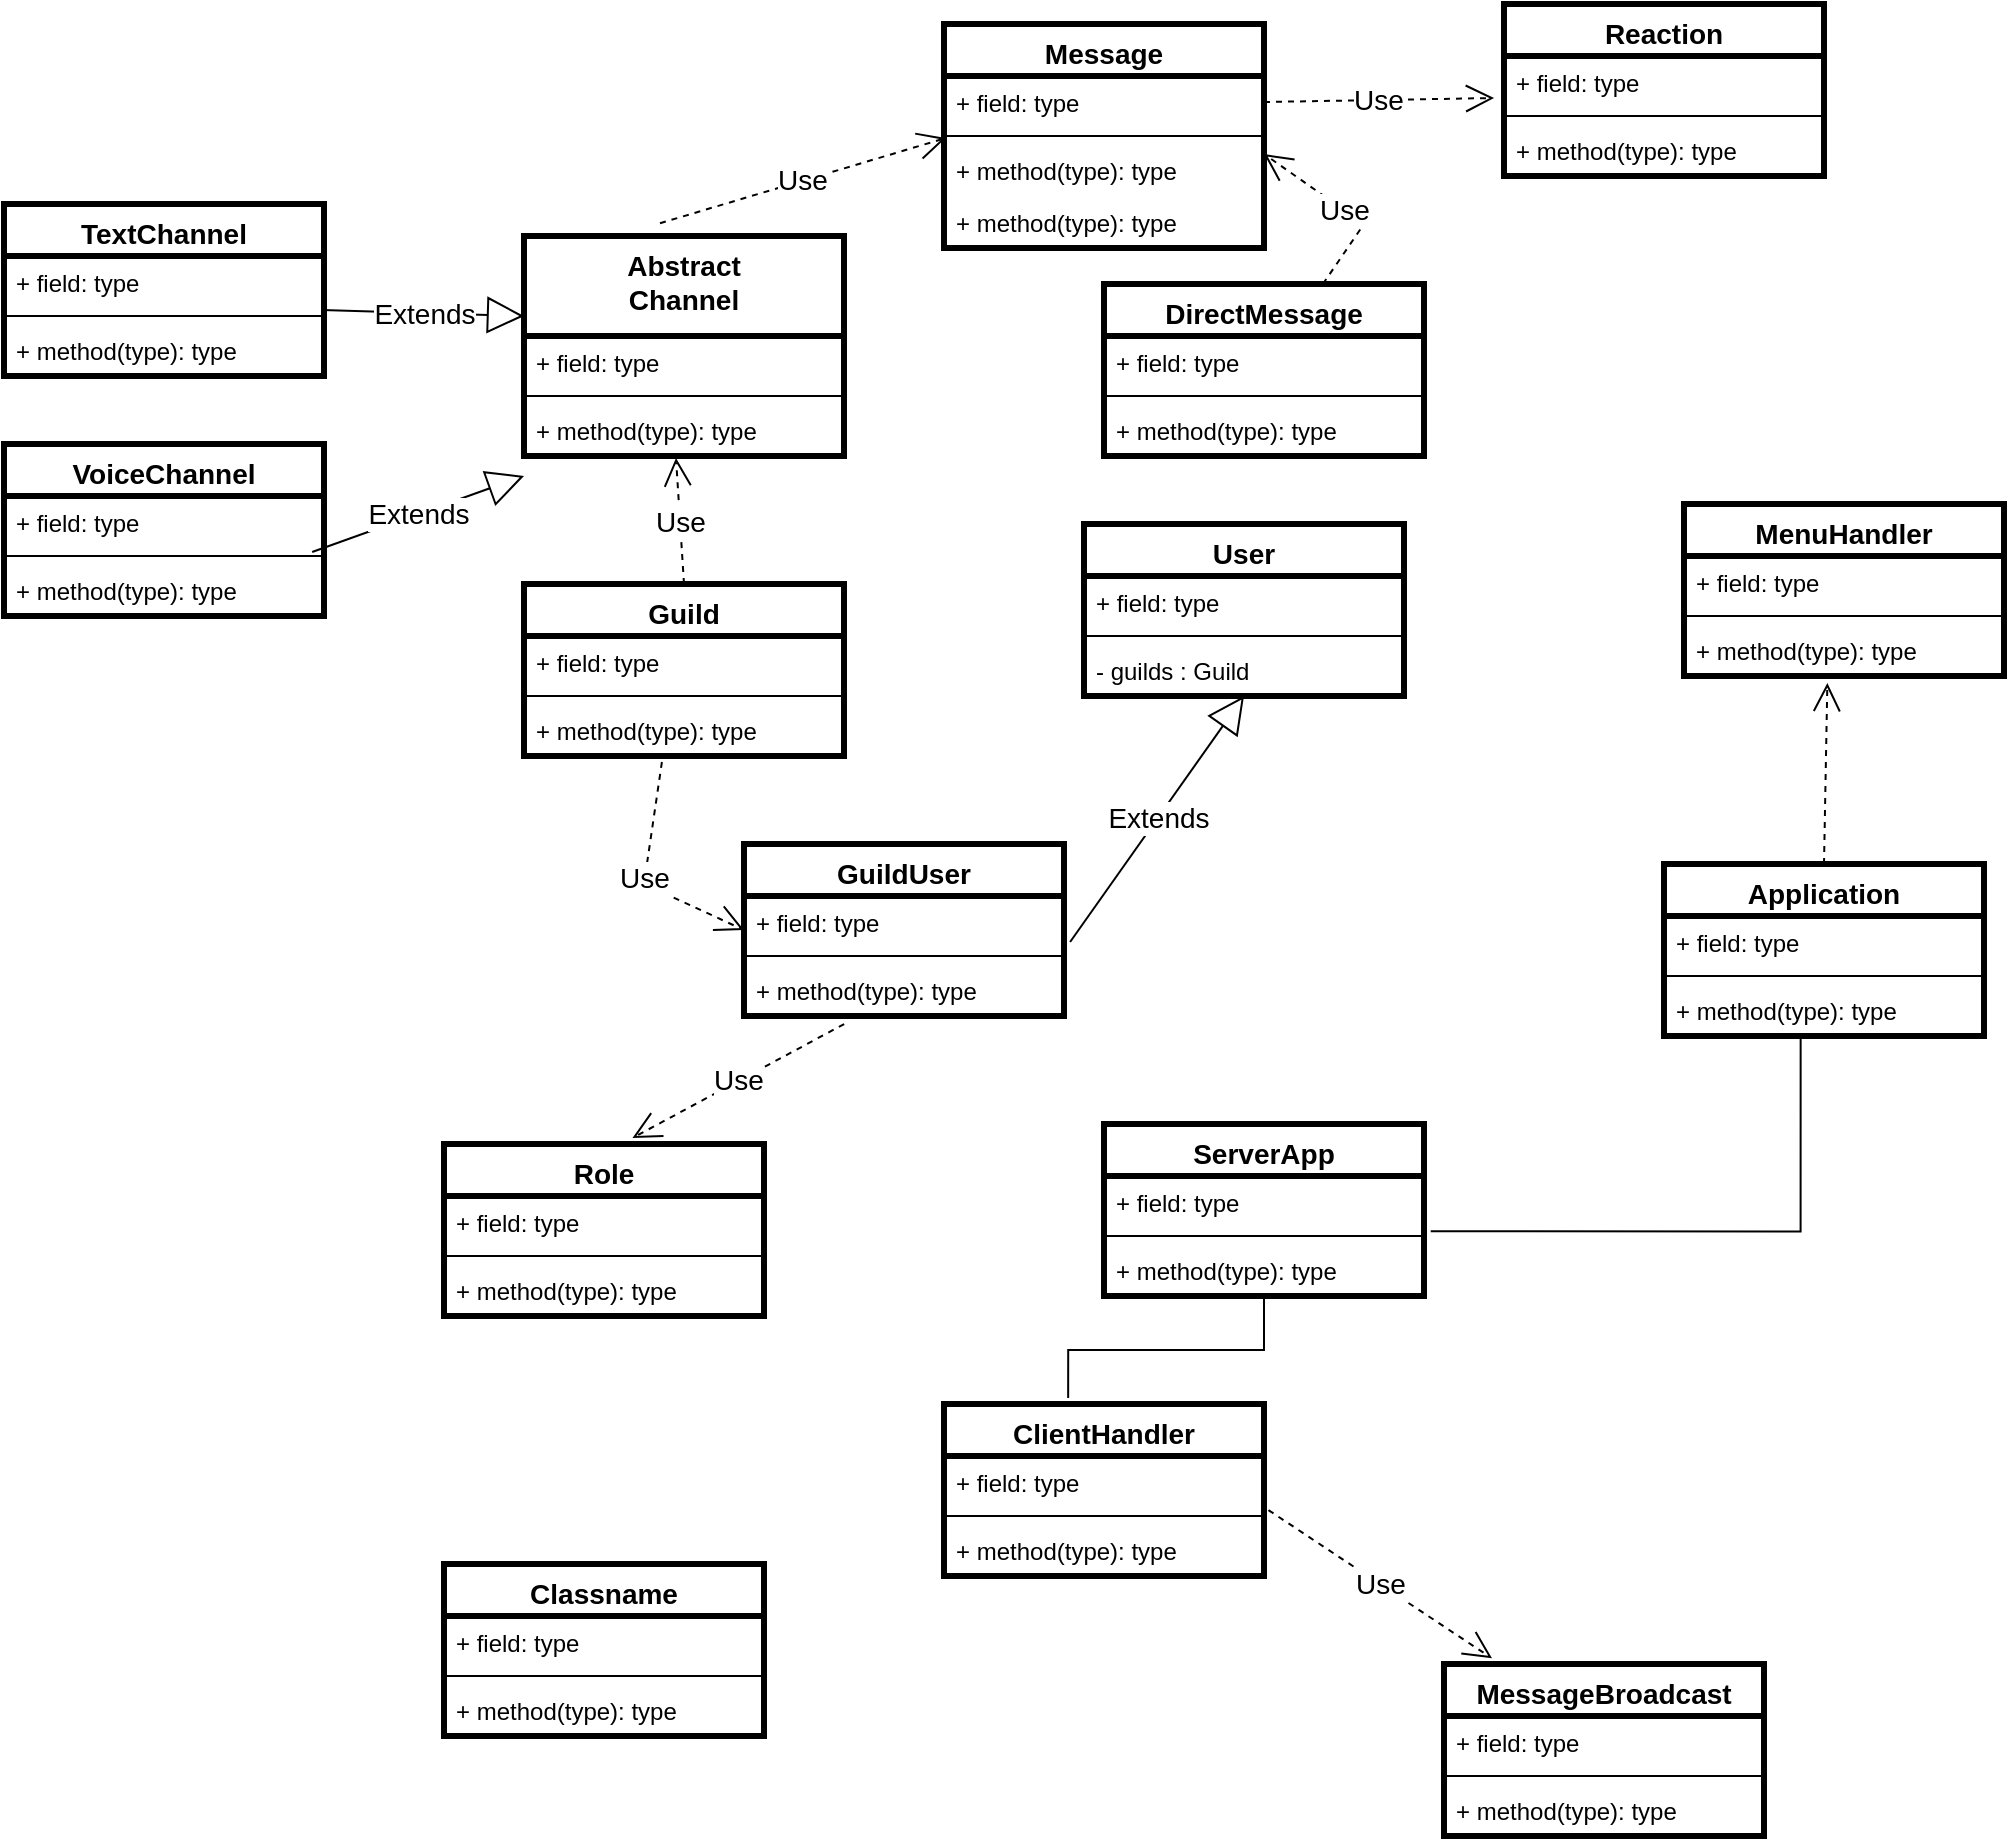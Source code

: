 <mxfile version="18.1.1" type="device"><diagram id="jXBgvvdZwtUaRu6AfCEG" name="Page-1"><mxGraphModel dx="2523" dy="914" grid="1" gridSize="10" guides="1" tooltips="1" connect="1" arrows="1" fold="1" page="1" pageScale="1" pageWidth="850" pageHeight="1100" math="0" shadow="0"><root><mxCell id="0"/><mxCell id="1" parent="0"/><mxCell id="UM8SPT7sNMQ0caGaG20L-2" value="ServerApp&#10;" style="swimlane;fontStyle=1;align=center;verticalAlign=top;childLayout=stackLayout;horizontal=1;startSize=26;horizontalStack=0;resizeParent=1;resizeParentMax=0;resizeLast=0;collapsible=1;marginBottom=0;fontSize=14;strokeWidth=3;" parent="1" vertex="1"><mxGeometry x="310" y="600" width="160" height="86" as="geometry"/></mxCell><mxCell id="UM8SPT7sNMQ0caGaG20L-3" value="+ field: type" style="text;strokeColor=none;fillColor=none;align=left;verticalAlign=top;spacingLeft=4;spacingRight=4;overflow=hidden;rotatable=0;points=[[0,0.5],[1,0.5]];portConstraint=eastwest;" parent="UM8SPT7sNMQ0caGaG20L-2" vertex="1"><mxGeometry y="26" width="160" height="26" as="geometry"/></mxCell><mxCell id="UM8SPT7sNMQ0caGaG20L-4" value="" style="line;strokeWidth=1;fillColor=none;align=left;verticalAlign=middle;spacingTop=-1;spacingLeft=3;spacingRight=3;rotatable=0;labelPosition=right;points=[];portConstraint=eastwest;" parent="UM8SPT7sNMQ0caGaG20L-2" vertex="1"><mxGeometry y="52" width="160" height="8" as="geometry"/></mxCell><mxCell id="UM8SPT7sNMQ0caGaG20L-5" value="+ method(type): type" style="text;strokeColor=none;fillColor=none;align=left;verticalAlign=top;spacingLeft=4;spacingRight=4;overflow=hidden;rotatable=0;points=[[0,0.5],[1,0.5]];portConstraint=eastwest;" parent="UM8SPT7sNMQ0caGaG20L-2" vertex="1"><mxGeometry y="60" width="160" height="26" as="geometry"/></mxCell><mxCell id="UM8SPT7sNMQ0caGaG20L-6" value="Reaction" style="swimlane;fontStyle=1;align=center;verticalAlign=top;childLayout=stackLayout;horizontal=1;startSize=26;horizontalStack=0;resizeParent=1;resizeParentMax=0;resizeLast=0;collapsible=1;marginBottom=0;strokeWidth=3;fontSize=14;" parent="1" vertex="1"><mxGeometry x="510" y="40" width="160" height="86" as="geometry"/></mxCell><mxCell id="UM8SPT7sNMQ0caGaG20L-7" value="+ field: type" style="text;strokeColor=none;fillColor=none;align=left;verticalAlign=top;spacingLeft=4;spacingRight=4;overflow=hidden;rotatable=0;points=[[0,0.5],[1,0.5]];portConstraint=eastwest;" parent="UM8SPT7sNMQ0caGaG20L-6" vertex="1"><mxGeometry y="26" width="160" height="26" as="geometry"/></mxCell><mxCell id="UM8SPT7sNMQ0caGaG20L-8" value="" style="line;strokeWidth=1;fillColor=none;align=left;verticalAlign=middle;spacingTop=-1;spacingLeft=3;spacingRight=3;rotatable=0;labelPosition=right;points=[];portConstraint=eastwest;" parent="UM8SPT7sNMQ0caGaG20L-6" vertex="1"><mxGeometry y="52" width="160" height="8" as="geometry"/></mxCell><mxCell id="UM8SPT7sNMQ0caGaG20L-9" value="+ method(type): type" style="text;strokeColor=none;fillColor=none;align=left;verticalAlign=top;spacingLeft=4;spacingRight=4;overflow=hidden;rotatable=0;points=[[0,0.5],[1,0.5]];portConstraint=eastwest;" parent="UM8SPT7sNMQ0caGaG20L-6" vertex="1"><mxGeometry y="60" width="160" height="26" as="geometry"/></mxCell><mxCell id="g1D8fPT9lMqrNPf51q5B-11" value="User" style="swimlane;fontStyle=1;align=center;verticalAlign=top;childLayout=stackLayout;horizontal=1;startSize=26;horizontalStack=0;resizeParent=1;resizeParentMax=0;resizeLast=0;collapsible=1;marginBottom=0;strokeWidth=3;fontSize=14;" vertex="1" parent="1"><mxGeometry x="300" y="300" width="160" height="86" as="geometry"/></mxCell><mxCell id="g1D8fPT9lMqrNPf51q5B-12" value="+ field: type" style="text;strokeColor=none;fillColor=none;align=left;verticalAlign=top;spacingLeft=4;spacingRight=4;overflow=hidden;rotatable=0;points=[[0,0.5],[1,0.5]];portConstraint=eastwest;" vertex="1" parent="g1D8fPT9lMqrNPf51q5B-11"><mxGeometry y="26" width="160" height="26" as="geometry"/></mxCell><mxCell id="g1D8fPT9lMqrNPf51q5B-13" value="" style="line;strokeWidth=1;fillColor=none;align=left;verticalAlign=middle;spacingTop=-1;spacingLeft=3;spacingRight=3;rotatable=0;labelPosition=right;points=[];portConstraint=eastwest;" vertex="1" parent="g1D8fPT9lMqrNPf51q5B-11"><mxGeometry y="52" width="160" height="8" as="geometry"/></mxCell><mxCell id="g1D8fPT9lMqrNPf51q5B-14" value="- guilds : Guild" style="text;strokeColor=none;fillColor=none;align=left;verticalAlign=top;spacingLeft=4;spacingRight=4;overflow=hidden;rotatable=0;points=[[0,0.5],[1,0.5]];portConstraint=eastwest;" vertex="1" parent="g1D8fPT9lMqrNPf51q5B-11"><mxGeometry y="60" width="160" height="26" as="geometry"/></mxCell><mxCell id="g1D8fPT9lMqrNPf51q5B-15" value="Guild" style="swimlane;fontStyle=1;align=center;verticalAlign=top;childLayout=stackLayout;horizontal=1;startSize=26;horizontalStack=0;resizeParent=1;resizeParentMax=0;resizeLast=0;collapsible=1;marginBottom=0;strokeWidth=3;fontSize=14;" vertex="1" parent="1"><mxGeometry x="20" y="330" width="160" height="86" as="geometry"/></mxCell><mxCell id="g1D8fPT9lMqrNPf51q5B-16" value="+ field: type" style="text;strokeColor=none;fillColor=none;align=left;verticalAlign=top;spacingLeft=4;spacingRight=4;overflow=hidden;rotatable=0;points=[[0,0.5],[1,0.5]];portConstraint=eastwest;" vertex="1" parent="g1D8fPT9lMqrNPf51q5B-15"><mxGeometry y="26" width="160" height="26" as="geometry"/></mxCell><mxCell id="g1D8fPT9lMqrNPf51q5B-17" value="" style="line;strokeWidth=1;fillColor=none;align=left;verticalAlign=middle;spacingTop=-1;spacingLeft=3;spacingRight=3;rotatable=0;labelPosition=right;points=[];portConstraint=eastwest;" vertex="1" parent="g1D8fPT9lMqrNPf51q5B-15"><mxGeometry y="52" width="160" height="8" as="geometry"/></mxCell><mxCell id="g1D8fPT9lMqrNPf51q5B-18" value="+ method(type): type" style="text;strokeColor=none;fillColor=none;align=left;verticalAlign=top;spacingLeft=4;spacingRight=4;overflow=hidden;rotatable=0;points=[[0,0.5],[1,0.5]];portConstraint=eastwest;" vertex="1" parent="g1D8fPT9lMqrNPf51q5B-15"><mxGeometry y="60" width="160" height="26" as="geometry"/></mxCell><mxCell id="g1D8fPT9lMqrNPf51q5B-19" value="GuildUser" style="swimlane;fontStyle=1;align=center;verticalAlign=top;childLayout=stackLayout;horizontal=1;startSize=26;horizontalStack=0;resizeParent=1;resizeParentMax=0;resizeLast=0;collapsible=1;marginBottom=0;strokeWidth=3;fontSize=14;" vertex="1" parent="1"><mxGeometry x="130" y="460" width="160" height="86" as="geometry"/></mxCell><mxCell id="g1D8fPT9lMqrNPf51q5B-20" value="+ field: type" style="text;strokeColor=none;fillColor=none;align=left;verticalAlign=top;spacingLeft=4;spacingRight=4;overflow=hidden;rotatable=0;points=[[0,0.5],[1,0.5]];portConstraint=eastwest;" vertex="1" parent="g1D8fPT9lMqrNPf51q5B-19"><mxGeometry y="26" width="160" height="26" as="geometry"/></mxCell><mxCell id="g1D8fPT9lMqrNPf51q5B-21" value="" style="line;strokeWidth=1;fillColor=none;align=left;verticalAlign=middle;spacingTop=-1;spacingLeft=3;spacingRight=3;rotatable=0;labelPosition=right;points=[];portConstraint=eastwest;" vertex="1" parent="g1D8fPT9lMqrNPf51q5B-19"><mxGeometry y="52" width="160" height="8" as="geometry"/></mxCell><mxCell id="g1D8fPT9lMqrNPf51q5B-22" value="+ method(type): type" style="text;strokeColor=none;fillColor=none;align=left;verticalAlign=top;spacingLeft=4;spacingRight=4;overflow=hidden;rotatable=0;points=[[0,0.5],[1,0.5]];portConstraint=eastwest;" vertex="1" parent="g1D8fPT9lMqrNPf51q5B-19"><mxGeometry y="60" width="160" height="26" as="geometry"/></mxCell><mxCell id="g1D8fPT9lMqrNPf51q5B-23" value="Extends" style="endArrow=block;endSize=16;endFill=0;html=1;rounded=0;fontSize=14;exitX=1.019;exitY=0.885;exitDx=0;exitDy=0;exitPerimeter=0;entryX=0.5;entryY=1;entryDx=0;entryDy=0;" edge="1" parent="1" source="g1D8fPT9lMqrNPf51q5B-20" target="g1D8fPT9lMqrNPf51q5B-11"><mxGeometry width="160" relative="1" as="geometry"><mxPoint x="310" y="420" as="sourcePoint"/><mxPoint x="470" y="420" as="targetPoint"/></mxGeometry></mxCell><mxCell id="g1D8fPT9lMqrNPf51q5B-25" value="Use" style="endArrow=open;endSize=12;dashed=1;html=1;rounded=0;fontSize=14;exitX=0.431;exitY=1.115;exitDx=0;exitDy=0;exitPerimeter=0;entryX=0;entryY=0.5;entryDx=0;entryDy=0;" edge="1" parent="1" source="g1D8fPT9lMqrNPf51q5B-18" target="g1D8fPT9lMqrNPf51q5B-19"><mxGeometry width="160" relative="1" as="geometry"><mxPoint x="80" y="440" as="sourcePoint"/><mxPoint x="240" y="440" as="targetPoint"/><Array as="points"><mxPoint x="80" y="480"/></Array></mxGeometry></mxCell><mxCell id="g1D8fPT9lMqrNPf51q5B-26" value="MenuHandler" style="swimlane;fontStyle=1;align=center;verticalAlign=top;childLayout=stackLayout;horizontal=1;startSize=26;horizontalStack=0;resizeParent=1;resizeParentMax=0;resizeLast=0;collapsible=1;marginBottom=0;strokeWidth=3;fontSize=14;" vertex="1" parent="1"><mxGeometry x="600" y="290" width="160" height="86" as="geometry"/></mxCell><mxCell id="g1D8fPT9lMqrNPf51q5B-27" value="+ field: type" style="text;strokeColor=none;fillColor=none;align=left;verticalAlign=top;spacingLeft=4;spacingRight=4;overflow=hidden;rotatable=0;points=[[0,0.5],[1,0.5]];portConstraint=eastwest;" vertex="1" parent="g1D8fPT9lMqrNPf51q5B-26"><mxGeometry y="26" width="160" height="26" as="geometry"/></mxCell><mxCell id="g1D8fPT9lMqrNPf51q5B-28" value="" style="line;strokeWidth=1;fillColor=none;align=left;verticalAlign=middle;spacingTop=-1;spacingLeft=3;spacingRight=3;rotatable=0;labelPosition=right;points=[];portConstraint=eastwest;" vertex="1" parent="g1D8fPT9lMqrNPf51q5B-26"><mxGeometry y="52" width="160" height="8" as="geometry"/></mxCell><mxCell id="g1D8fPT9lMqrNPf51q5B-29" value="+ method(type): type" style="text;strokeColor=none;fillColor=none;align=left;verticalAlign=top;spacingLeft=4;spacingRight=4;overflow=hidden;rotatable=0;points=[[0,0.5],[1,0.5]];portConstraint=eastwest;" vertex="1" parent="g1D8fPT9lMqrNPf51q5B-26"><mxGeometry y="60" width="160" height="26" as="geometry"/></mxCell><mxCell id="g1D8fPT9lMqrNPf51q5B-30" value="Application" style="swimlane;fontStyle=1;align=center;verticalAlign=top;childLayout=stackLayout;horizontal=1;startSize=26;horizontalStack=0;resizeParent=1;resizeParentMax=0;resizeLast=0;collapsible=1;marginBottom=0;strokeWidth=3;fontSize=14;" vertex="1" parent="1"><mxGeometry x="590" y="470" width="160" height="86" as="geometry"/></mxCell><mxCell id="g1D8fPT9lMqrNPf51q5B-31" value="+ field: type" style="text;strokeColor=none;fillColor=none;align=left;verticalAlign=top;spacingLeft=4;spacingRight=4;overflow=hidden;rotatable=0;points=[[0,0.5],[1,0.5]];portConstraint=eastwest;" vertex="1" parent="g1D8fPT9lMqrNPf51q5B-30"><mxGeometry y="26" width="160" height="26" as="geometry"/></mxCell><mxCell id="g1D8fPT9lMqrNPf51q5B-32" value="" style="line;strokeWidth=1;fillColor=none;align=left;verticalAlign=middle;spacingTop=-1;spacingLeft=3;spacingRight=3;rotatable=0;labelPosition=right;points=[];portConstraint=eastwest;" vertex="1" parent="g1D8fPT9lMqrNPf51q5B-30"><mxGeometry y="52" width="160" height="8" as="geometry"/></mxCell><mxCell id="g1D8fPT9lMqrNPf51q5B-33" value="+ method(type): type" style="text;strokeColor=none;fillColor=none;align=left;verticalAlign=top;spacingLeft=4;spacingRight=4;overflow=hidden;rotatable=0;points=[[0,0.5],[1,0.5]];portConstraint=eastwest;" vertex="1" parent="g1D8fPT9lMqrNPf51q5B-30"><mxGeometry y="60" width="160" height="26" as="geometry"/></mxCell><mxCell id="g1D8fPT9lMqrNPf51q5B-34" value="" style="endArrow=none;html=1;edgeStyle=orthogonalEdgeStyle;rounded=0;fontSize=14;exitX=1.021;exitY=1.064;exitDx=0;exitDy=0;exitPerimeter=0;entryX=0.427;entryY=1.038;entryDx=0;entryDy=0;entryPerimeter=0;" edge="1" parent="1" source="UM8SPT7sNMQ0caGaG20L-3" target="g1D8fPT9lMqrNPf51q5B-33"><mxGeometry relative="1" as="geometry"><mxPoint x="490" y="650" as="sourcePoint"/><mxPoint x="650" y="650" as="targetPoint"/></mxGeometry></mxCell><mxCell id="g1D8fPT9lMqrNPf51q5B-40" value="" style="endArrow=open;endSize=12;dashed=1;html=1;rounded=0;fontSize=14;exitX=0.5;exitY=0;exitDx=0;exitDy=0;entryX=0.448;entryY=1.135;entryDx=0;entryDy=0;entryPerimeter=0;" edge="1" parent="1" source="g1D8fPT9lMqrNPf51q5B-30" target="g1D8fPT9lMqrNPf51q5B-29"><mxGeometry x="0.75" y="50" width="160" relative="1" as="geometry"><mxPoint x="630" y="416" as="sourcePoint"/><mxPoint x="790" y="416" as="targetPoint"/><mxPoint as="offset"/></mxGeometry></mxCell><mxCell id="g1D8fPT9lMqrNPf51q5B-45" value="Role" style="swimlane;fontStyle=1;align=center;verticalAlign=top;childLayout=stackLayout;horizontal=1;startSize=26;horizontalStack=0;resizeParent=1;resizeParentMax=0;resizeLast=0;collapsible=1;marginBottom=0;strokeWidth=3;fontSize=14;" vertex="1" parent="1"><mxGeometry x="-20" y="610" width="160" height="86" as="geometry"/></mxCell><mxCell id="g1D8fPT9lMqrNPf51q5B-46" value="+ field: type" style="text;strokeColor=none;fillColor=none;align=left;verticalAlign=top;spacingLeft=4;spacingRight=4;overflow=hidden;rotatable=0;points=[[0,0.5],[1,0.5]];portConstraint=eastwest;" vertex="1" parent="g1D8fPT9lMqrNPf51q5B-45"><mxGeometry y="26" width="160" height="26" as="geometry"/></mxCell><mxCell id="g1D8fPT9lMqrNPf51q5B-47" value="" style="line;strokeWidth=1;fillColor=none;align=left;verticalAlign=middle;spacingTop=-1;spacingLeft=3;spacingRight=3;rotatable=0;labelPosition=right;points=[];portConstraint=eastwest;" vertex="1" parent="g1D8fPT9lMqrNPf51q5B-45"><mxGeometry y="52" width="160" height="8" as="geometry"/></mxCell><mxCell id="g1D8fPT9lMqrNPf51q5B-48" value="+ method(type): type" style="text;strokeColor=none;fillColor=none;align=left;verticalAlign=top;spacingLeft=4;spacingRight=4;overflow=hidden;rotatable=0;points=[[0,0.5],[1,0.5]];portConstraint=eastwest;" vertex="1" parent="g1D8fPT9lMqrNPf51q5B-45"><mxGeometry y="60" width="160" height="26" as="geometry"/></mxCell><mxCell id="g1D8fPT9lMqrNPf51q5B-49" value="Use" style="endArrow=open;endSize=12;dashed=1;html=1;rounded=0;fontSize=14;exitX=0.313;exitY=1.154;exitDx=0;exitDy=0;exitPerimeter=0;entryX=0.589;entryY=-0.035;entryDx=0;entryDy=0;entryPerimeter=0;" edge="1" parent="1" source="g1D8fPT9lMqrNPf51q5B-22" target="g1D8fPT9lMqrNPf51q5B-45"><mxGeometry width="160" relative="1" as="geometry"><mxPoint x="120" y="580" as="sourcePoint"/><mxPoint x="280" y="580" as="targetPoint"/></mxGeometry></mxCell><mxCell id="g1D8fPT9lMqrNPf51q5B-50" value="Message" style="swimlane;fontStyle=1;align=center;verticalAlign=top;childLayout=stackLayout;horizontal=1;startSize=26;horizontalStack=0;resizeParent=1;resizeParentMax=0;resizeLast=0;collapsible=1;marginBottom=0;strokeWidth=3;fontSize=14;" vertex="1" parent="1"><mxGeometry x="230" y="50" width="160" height="112" as="geometry"/></mxCell><mxCell id="g1D8fPT9lMqrNPf51q5B-51" value="+ field: type" style="text;strokeColor=none;fillColor=none;align=left;verticalAlign=top;spacingLeft=4;spacingRight=4;overflow=hidden;rotatable=0;points=[[0,0.5],[1,0.5]];portConstraint=eastwest;" vertex="1" parent="g1D8fPT9lMqrNPf51q5B-50"><mxGeometry y="26" width="160" height="26" as="geometry"/></mxCell><mxCell id="g1D8fPT9lMqrNPf51q5B-52" value="" style="line;strokeWidth=1;fillColor=none;align=left;verticalAlign=middle;spacingTop=-1;spacingLeft=3;spacingRight=3;rotatable=0;labelPosition=right;points=[];portConstraint=eastwest;" vertex="1" parent="g1D8fPT9lMqrNPf51q5B-50"><mxGeometry y="52" width="160" height="8" as="geometry"/></mxCell><mxCell id="g1D8fPT9lMqrNPf51q5B-53" value="+ method(type): type" style="text;strokeColor=none;fillColor=none;align=left;verticalAlign=top;spacingLeft=4;spacingRight=4;overflow=hidden;rotatable=0;points=[[0,0.5],[1,0.5]];portConstraint=eastwest;" vertex="1" parent="g1D8fPT9lMqrNPf51q5B-50"><mxGeometry y="60" width="160" height="26" as="geometry"/></mxCell><mxCell id="g1D8fPT9lMqrNPf51q5B-65" value="+ method(type): type" style="text;strokeColor=none;fillColor=none;align=left;verticalAlign=top;spacingLeft=4;spacingRight=4;overflow=hidden;rotatable=0;points=[[0,0.5],[1,0.5]];portConstraint=eastwest;" vertex="1" parent="g1D8fPT9lMqrNPf51q5B-50"><mxGeometry y="86" width="160" height="26" as="geometry"/></mxCell><mxCell id="g1D8fPT9lMqrNPf51q5B-54" value="Abstract&#10;Channel" style="swimlane;fontStyle=1;align=center;verticalAlign=top;childLayout=stackLayout;horizontal=1;startSize=50;horizontalStack=0;resizeParent=1;resizeParentMax=0;resizeLast=0;collapsible=1;marginBottom=0;strokeWidth=3;fontSize=14;" vertex="1" parent="1"><mxGeometry x="20" y="156" width="160" height="110" as="geometry"/></mxCell><mxCell id="g1D8fPT9lMqrNPf51q5B-55" value="+ field: type" style="text;strokeColor=none;fillColor=none;align=left;verticalAlign=top;spacingLeft=4;spacingRight=4;overflow=hidden;rotatable=0;points=[[0,0.5],[1,0.5]];portConstraint=eastwest;" vertex="1" parent="g1D8fPT9lMqrNPf51q5B-54"><mxGeometry y="50" width="160" height="26" as="geometry"/></mxCell><mxCell id="g1D8fPT9lMqrNPf51q5B-56" value="" style="line;strokeWidth=1;fillColor=none;align=left;verticalAlign=middle;spacingTop=-1;spacingLeft=3;spacingRight=3;rotatable=0;labelPosition=right;points=[];portConstraint=eastwest;" vertex="1" parent="g1D8fPT9lMqrNPf51q5B-54"><mxGeometry y="76" width="160" height="8" as="geometry"/></mxCell><mxCell id="g1D8fPT9lMqrNPf51q5B-57" value="+ method(type): type" style="text;strokeColor=none;fillColor=none;align=left;verticalAlign=top;spacingLeft=4;spacingRight=4;overflow=hidden;rotatable=0;points=[[0,0.5],[1,0.5]];portConstraint=eastwest;" vertex="1" parent="g1D8fPT9lMqrNPf51q5B-54"><mxGeometry y="84" width="160" height="26" as="geometry"/></mxCell><mxCell id="g1D8fPT9lMqrNPf51q5B-58" value="DirectMessage" style="swimlane;fontStyle=1;align=center;verticalAlign=top;childLayout=stackLayout;horizontal=1;startSize=26;horizontalStack=0;resizeParent=1;resizeParentMax=0;resizeLast=0;collapsible=1;marginBottom=0;strokeWidth=3;fontSize=14;" vertex="1" parent="1"><mxGeometry x="310" y="180" width="160" height="86" as="geometry"/></mxCell><mxCell id="g1D8fPT9lMqrNPf51q5B-59" value="+ field: type" style="text;strokeColor=none;fillColor=none;align=left;verticalAlign=top;spacingLeft=4;spacingRight=4;overflow=hidden;rotatable=0;points=[[0,0.5],[1,0.5]];portConstraint=eastwest;" vertex="1" parent="g1D8fPT9lMqrNPf51q5B-58"><mxGeometry y="26" width="160" height="26" as="geometry"/></mxCell><mxCell id="g1D8fPT9lMqrNPf51q5B-60" value="" style="line;strokeWidth=1;fillColor=none;align=left;verticalAlign=middle;spacingTop=-1;spacingLeft=3;spacingRight=3;rotatable=0;labelPosition=right;points=[];portConstraint=eastwest;" vertex="1" parent="g1D8fPT9lMqrNPf51q5B-58"><mxGeometry y="52" width="160" height="8" as="geometry"/></mxCell><mxCell id="g1D8fPT9lMqrNPf51q5B-61" value="+ method(type): type" style="text;strokeColor=none;fillColor=none;align=left;verticalAlign=top;spacingLeft=4;spacingRight=4;overflow=hidden;rotatable=0;points=[[0,0.5],[1,0.5]];portConstraint=eastwest;" vertex="1" parent="g1D8fPT9lMqrNPf51q5B-58"><mxGeometry y="60" width="160" height="26" as="geometry"/></mxCell><mxCell id="g1D8fPT9lMqrNPf51q5B-62" value="Use" style="endArrow=open;endSize=12;dashed=1;html=1;rounded=0;fontSize=14;exitX=0.5;exitY=0;exitDx=0;exitDy=0;entryX=0.475;entryY=1.038;entryDx=0;entryDy=0;entryPerimeter=0;" edge="1" parent="1" source="g1D8fPT9lMqrNPf51q5B-15" target="g1D8fPT9lMqrNPf51q5B-57"><mxGeometry width="160" relative="1" as="geometry"><mxPoint x="130" y="300" as="sourcePoint"/><mxPoint x="290" y="300" as="targetPoint"/></mxGeometry></mxCell><mxCell id="g1D8fPT9lMqrNPf51q5B-63" value="Use" style="endArrow=open;endSize=12;dashed=1;html=1;rounded=0;fontSize=14;exitX=0.425;exitY=-0.058;exitDx=0;exitDy=0;exitPerimeter=0;entryX=0.006;entryY=-0.115;entryDx=0;entryDy=0;entryPerimeter=0;" edge="1" parent="1" source="g1D8fPT9lMqrNPf51q5B-54" target="g1D8fPT9lMqrNPf51q5B-53"><mxGeometry width="160" relative="1" as="geometry"><mxPoint x="80" y="150" as="sourcePoint"/><mxPoint x="240" y="150" as="targetPoint"/></mxGeometry></mxCell><mxCell id="g1D8fPT9lMqrNPf51q5B-64" value="Use" style="endArrow=open;endSize=12;dashed=1;html=1;rounded=0;fontSize=14;entryX=1;entryY=0.192;entryDx=0;entryDy=0;entryPerimeter=0;" edge="1" parent="1" source="g1D8fPT9lMqrNPf51q5B-58" target="g1D8fPT9lMqrNPf51q5B-53"><mxGeometry width="160" relative="1" as="geometry"><mxPoint x="230" y="360" as="sourcePoint"/><mxPoint x="400" y="110" as="targetPoint"/><Array as="points"><mxPoint x="440" y="150"/></Array></mxGeometry></mxCell><mxCell id="g1D8fPT9lMqrNPf51q5B-66" value="ClientHandler" style="swimlane;fontStyle=1;align=center;verticalAlign=top;childLayout=stackLayout;horizontal=1;startSize=26;horizontalStack=0;resizeParent=1;resizeParentMax=0;resizeLast=0;collapsible=1;marginBottom=0;strokeWidth=3;fontSize=14;" vertex="1" parent="1"><mxGeometry x="230" y="740" width="160" height="86" as="geometry"/></mxCell><mxCell id="g1D8fPT9lMqrNPf51q5B-67" value="+ field: type" style="text;strokeColor=none;fillColor=none;align=left;verticalAlign=top;spacingLeft=4;spacingRight=4;overflow=hidden;rotatable=0;points=[[0,0.5],[1,0.5]];portConstraint=eastwest;" vertex="1" parent="g1D8fPT9lMqrNPf51q5B-66"><mxGeometry y="26" width="160" height="26" as="geometry"/></mxCell><mxCell id="g1D8fPT9lMqrNPf51q5B-68" value="" style="line;strokeWidth=1;fillColor=none;align=left;verticalAlign=middle;spacingTop=-1;spacingLeft=3;spacingRight=3;rotatable=0;labelPosition=right;points=[];portConstraint=eastwest;" vertex="1" parent="g1D8fPT9lMqrNPf51q5B-66"><mxGeometry y="52" width="160" height="8" as="geometry"/></mxCell><mxCell id="g1D8fPT9lMqrNPf51q5B-69" value="+ method(type): type" style="text;strokeColor=none;fillColor=none;align=left;verticalAlign=top;spacingLeft=4;spacingRight=4;overflow=hidden;rotatable=0;points=[[0,0.5],[1,0.5]];portConstraint=eastwest;" vertex="1" parent="g1D8fPT9lMqrNPf51q5B-66"><mxGeometry y="60" width="160" height="26" as="geometry"/></mxCell><mxCell id="g1D8fPT9lMqrNPf51q5B-70" value="" style="endArrow=none;html=1;edgeStyle=orthogonalEdgeStyle;rounded=0;fontSize=14;exitX=0.388;exitY=-0.035;exitDx=0;exitDy=0;exitPerimeter=0;entryX=0.5;entryY=1;entryDx=0;entryDy=0;" edge="1" parent="1" source="g1D8fPT9lMqrNPf51q5B-66" target="UM8SPT7sNMQ0caGaG20L-2"><mxGeometry relative="1" as="geometry"><mxPoint x="230" y="720" as="sourcePoint"/><mxPoint x="390" y="720" as="targetPoint"/></mxGeometry></mxCell><mxCell id="g1D8fPT9lMqrNPf51q5B-73" value="TextChannel" style="swimlane;fontStyle=1;align=center;verticalAlign=top;childLayout=stackLayout;horizontal=1;startSize=26;horizontalStack=0;resizeParent=1;resizeParentMax=0;resizeLast=0;collapsible=1;marginBottom=0;strokeWidth=3;fontSize=14;" vertex="1" parent="1"><mxGeometry x="-240" y="140" width="160" height="86" as="geometry"/></mxCell><mxCell id="g1D8fPT9lMqrNPf51q5B-74" value="+ field: type" style="text;strokeColor=none;fillColor=none;align=left;verticalAlign=top;spacingLeft=4;spacingRight=4;overflow=hidden;rotatable=0;points=[[0,0.5],[1,0.5]];portConstraint=eastwest;" vertex="1" parent="g1D8fPT9lMqrNPf51q5B-73"><mxGeometry y="26" width="160" height="26" as="geometry"/></mxCell><mxCell id="g1D8fPT9lMqrNPf51q5B-75" value="" style="line;strokeWidth=1;fillColor=none;align=left;verticalAlign=middle;spacingTop=-1;spacingLeft=3;spacingRight=3;rotatable=0;labelPosition=right;points=[];portConstraint=eastwest;" vertex="1" parent="g1D8fPT9lMqrNPf51q5B-73"><mxGeometry y="52" width="160" height="8" as="geometry"/></mxCell><mxCell id="g1D8fPT9lMqrNPf51q5B-76" value="+ method(type): type" style="text;strokeColor=none;fillColor=none;align=left;verticalAlign=top;spacingLeft=4;spacingRight=4;overflow=hidden;rotatable=0;points=[[0,0.5],[1,0.5]];portConstraint=eastwest;" vertex="1" parent="g1D8fPT9lMqrNPf51q5B-73"><mxGeometry y="60" width="160" height="26" as="geometry"/></mxCell><mxCell id="g1D8fPT9lMqrNPf51q5B-77" value="VoiceChannel" style="swimlane;fontStyle=1;align=center;verticalAlign=top;childLayout=stackLayout;horizontal=1;startSize=26;horizontalStack=0;resizeParent=1;resizeParentMax=0;resizeLast=0;collapsible=1;marginBottom=0;strokeWidth=3;fontSize=14;" vertex="1" parent="1"><mxGeometry x="-240" y="260" width="160" height="86" as="geometry"/></mxCell><mxCell id="g1D8fPT9lMqrNPf51q5B-78" value="+ field: type" style="text;strokeColor=none;fillColor=none;align=left;verticalAlign=top;spacingLeft=4;spacingRight=4;overflow=hidden;rotatable=0;points=[[0,0.5],[1,0.5]];portConstraint=eastwest;" vertex="1" parent="g1D8fPT9lMqrNPf51q5B-77"><mxGeometry y="26" width="160" height="26" as="geometry"/></mxCell><mxCell id="g1D8fPT9lMqrNPf51q5B-79" value="" style="line;strokeWidth=1;fillColor=none;align=left;verticalAlign=middle;spacingTop=-1;spacingLeft=3;spacingRight=3;rotatable=0;labelPosition=right;points=[];portConstraint=eastwest;" vertex="1" parent="g1D8fPT9lMqrNPf51q5B-77"><mxGeometry y="52" width="160" height="8" as="geometry"/></mxCell><mxCell id="g1D8fPT9lMqrNPf51q5B-80" value="+ method(type): type" style="text;strokeColor=none;fillColor=none;align=left;verticalAlign=top;spacingLeft=4;spacingRight=4;overflow=hidden;rotatable=0;points=[[0,0.5],[1,0.5]];portConstraint=eastwest;" vertex="1" parent="g1D8fPT9lMqrNPf51q5B-77"><mxGeometry y="60" width="160" height="26" as="geometry"/></mxCell><mxCell id="g1D8fPT9lMqrNPf51q5B-81" value="Extends" style="endArrow=block;endSize=16;endFill=0;html=1;rounded=0;fontSize=14;exitX=0.994;exitY=0.125;exitDx=0;exitDy=0;exitPerimeter=0;entryX=0;entryY=0.364;entryDx=0;entryDy=0;entryPerimeter=0;" edge="1" parent="1" source="g1D8fPT9lMqrNPf51q5B-75" target="g1D8fPT9lMqrNPf51q5B-54"><mxGeometry width="160" relative="1" as="geometry"><mxPoint x="-30" y="220" as="sourcePoint"/><mxPoint x="110" y="212.5" as="targetPoint"/></mxGeometry></mxCell><mxCell id="g1D8fPT9lMqrNPf51q5B-82" value="Extends" style="endArrow=block;endSize=16;endFill=0;html=1;rounded=0;fontSize=14;exitX=0.963;exitY=1.077;exitDx=0;exitDy=0;exitPerimeter=0;entryX=0;entryY=1.385;entryDx=0;entryDy=0;entryPerimeter=0;" edge="1" parent="1" source="g1D8fPT9lMqrNPf51q5B-78" target="g1D8fPT9lMqrNPf51q5B-57"><mxGeometry width="160" relative="1" as="geometry"><mxPoint x="-30" y="320" as="sourcePoint"/><mxPoint x="130" y="320" as="targetPoint"/></mxGeometry></mxCell><mxCell id="g1D8fPT9lMqrNPf51q5B-84" value="Classname" style="swimlane;fontStyle=1;align=center;verticalAlign=top;childLayout=stackLayout;horizontal=1;startSize=26;horizontalStack=0;resizeParent=1;resizeParentMax=0;resizeLast=0;collapsible=1;marginBottom=0;strokeWidth=3;fontSize=14;" vertex="1" parent="1"><mxGeometry x="-20" y="820" width="160" height="86" as="geometry"/></mxCell><mxCell id="g1D8fPT9lMqrNPf51q5B-85" value="+ field: type" style="text;strokeColor=none;fillColor=none;align=left;verticalAlign=top;spacingLeft=4;spacingRight=4;overflow=hidden;rotatable=0;points=[[0,0.5],[1,0.5]];portConstraint=eastwest;" vertex="1" parent="g1D8fPT9lMqrNPf51q5B-84"><mxGeometry y="26" width="160" height="26" as="geometry"/></mxCell><mxCell id="g1D8fPT9lMqrNPf51q5B-86" value="" style="line;strokeWidth=1;fillColor=none;align=left;verticalAlign=middle;spacingTop=-1;spacingLeft=3;spacingRight=3;rotatable=0;labelPosition=right;points=[];portConstraint=eastwest;" vertex="1" parent="g1D8fPT9lMqrNPf51q5B-84"><mxGeometry y="52" width="160" height="8" as="geometry"/></mxCell><mxCell id="g1D8fPT9lMqrNPf51q5B-87" value="+ method(type): type" style="text;strokeColor=none;fillColor=none;align=left;verticalAlign=top;spacingLeft=4;spacingRight=4;overflow=hidden;rotatable=0;points=[[0,0.5],[1,0.5]];portConstraint=eastwest;" vertex="1" parent="g1D8fPT9lMqrNPf51q5B-84"><mxGeometry y="60" width="160" height="26" as="geometry"/></mxCell><mxCell id="g1D8fPT9lMqrNPf51q5B-88" value="Use" style="endArrow=open;endSize=12;dashed=1;html=1;rounded=0;fontSize=14;exitX=1;exitY=0.5;exitDx=0;exitDy=0;entryX=-0.031;entryY=0.808;entryDx=0;entryDy=0;entryPerimeter=0;" edge="1" parent="1" source="g1D8fPT9lMqrNPf51q5B-51" target="UM8SPT7sNMQ0caGaG20L-7"><mxGeometry width="160" relative="1" as="geometry"><mxPoint x="230" y="360" as="sourcePoint"/><mxPoint x="390" y="360" as="targetPoint"/></mxGeometry></mxCell><mxCell id="g1D8fPT9lMqrNPf51q5B-90" value="MessageBroadcast" style="swimlane;fontStyle=1;align=center;verticalAlign=top;childLayout=stackLayout;horizontal=1;startSize=26;horizontalStack=0;resizeParent=1;resizeParentMax=0;resizeLast=0;collapsible=1;marginBottom=0;strokeWidth=3;fontSize=14;" vertex="1" parent="1"><mxGeometry x="480" y="870" width="160" height="86" as="geometry"/></mxCell><mxCell id="g1D8fPT9lMqrNPf51q5B-91" value="+ field: type" style="text;strokeColor=none;fillColor=none;align=left;verticalAlign=top;spacingLeft=4;spacingRight=4;overflow=hidden;rotatable=0;points=[[0,0.5],[1,0.5]];portConstraint=eastwest;" vertex="1" parent="g1D8fPT9lMqrNPf51q5B-90"><mxGeometry y="26" width="160" height="26" as="geometry"/></mxCell><mxCell id="g1D8fPT9lMqrNPf51q5B-92" value="" style="line;strokeWidth=1;fillColor=none;align=left;verticalAlign=middle;spacingTop=-1;spacingLeft=3;spacingRight=3;rotatable=0;labelPosition=right;points=[];portConstraint=eastwest;" vertex="1" parent="g1D8fPT9lMqrNPf51q5B-90"><mxGeometry y="52" width="160" height="8" as="geometry"/></mxCell><mxCell id="g1D8fPT9lMqrNPf51q5B-93" value="+ method(type): type" style="text;strokeColor=none;fillColor=none;align=left;verticalAlign=top;spacingLeft=4;spacingRight=4;overflow=hidden;rotatable=0;points=[[0,0.5],[1,0.5]];portConstraint=eastwest;" vertex="1" parent="g1D8fPT9lMqrNPf51q5B-90"><mxGeometry y="60" width="160" height="26" as="geometry"/></mxCell><mxCell id="g1D8fPT9lMqrNPf51q5B-94" value="Use" style="endArrow=open;endSize=12;dashed=1;html=1;rounded=0;fontSize=14;exitX=1.014;exitY=1.041;exitDx=0;exitDy=0;exitPerimeter=0;entryX=0.15;entryY=-0.033;entryDx=0;entryDy=0;entryPerimeter=0;" edge="1" parent="1" source="g1D8fPT9lMqrNPf51q5B-67" target="g1D8fPT9lMqrNPf51q5B-90"><mxGeometry width="160" relative="1" as="geometry"><mxPoint x="425" y="790" as="sourcePoint"/><mxPoint x="585" y="790" as="targetPoint"/></mxGeometry></mxCell></root></mxGraphModel></diagram></mxfile>